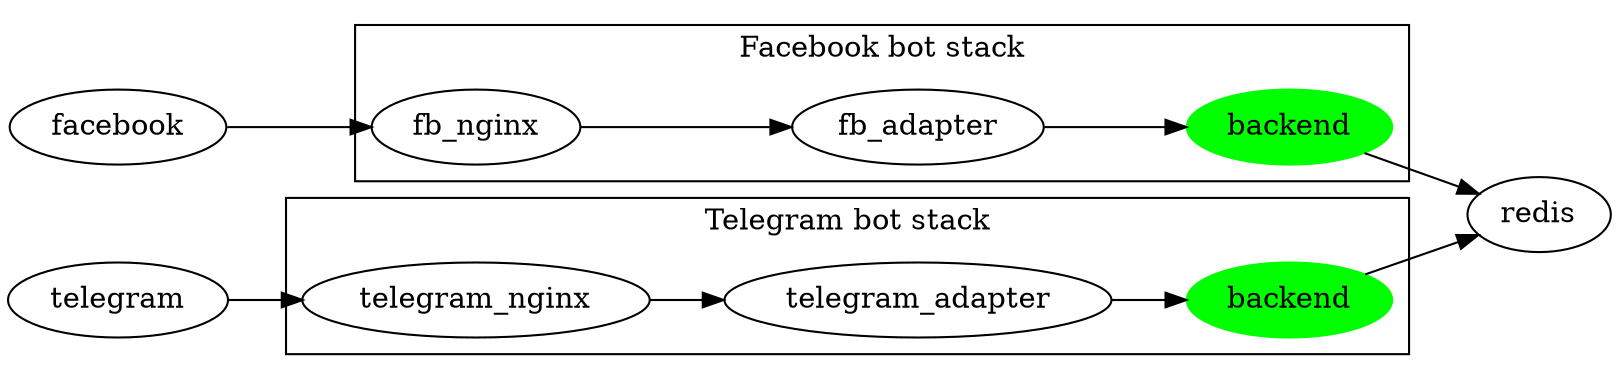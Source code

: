   digraph G {
    rankdir=LR;
    facebook -> fb_nginx
    subgraph cluster_1 {
      fb_nginx -> fb_adapter
      fb_adapter -> backend_1
      label = "Facebook bot stack";
    }
    backend_1[color=green, style=filled, label="backend"]
    backend_1 -> redis
    telegram -> telegram_nginx
    subgraph cluster_0 {
      telegram_nginx -> telegram_adapter
      telegram_adapter -> backend
      label = "Telegram bot stack"
    }
    backend -> redis
    backend[color=green, style=filled]
  }
